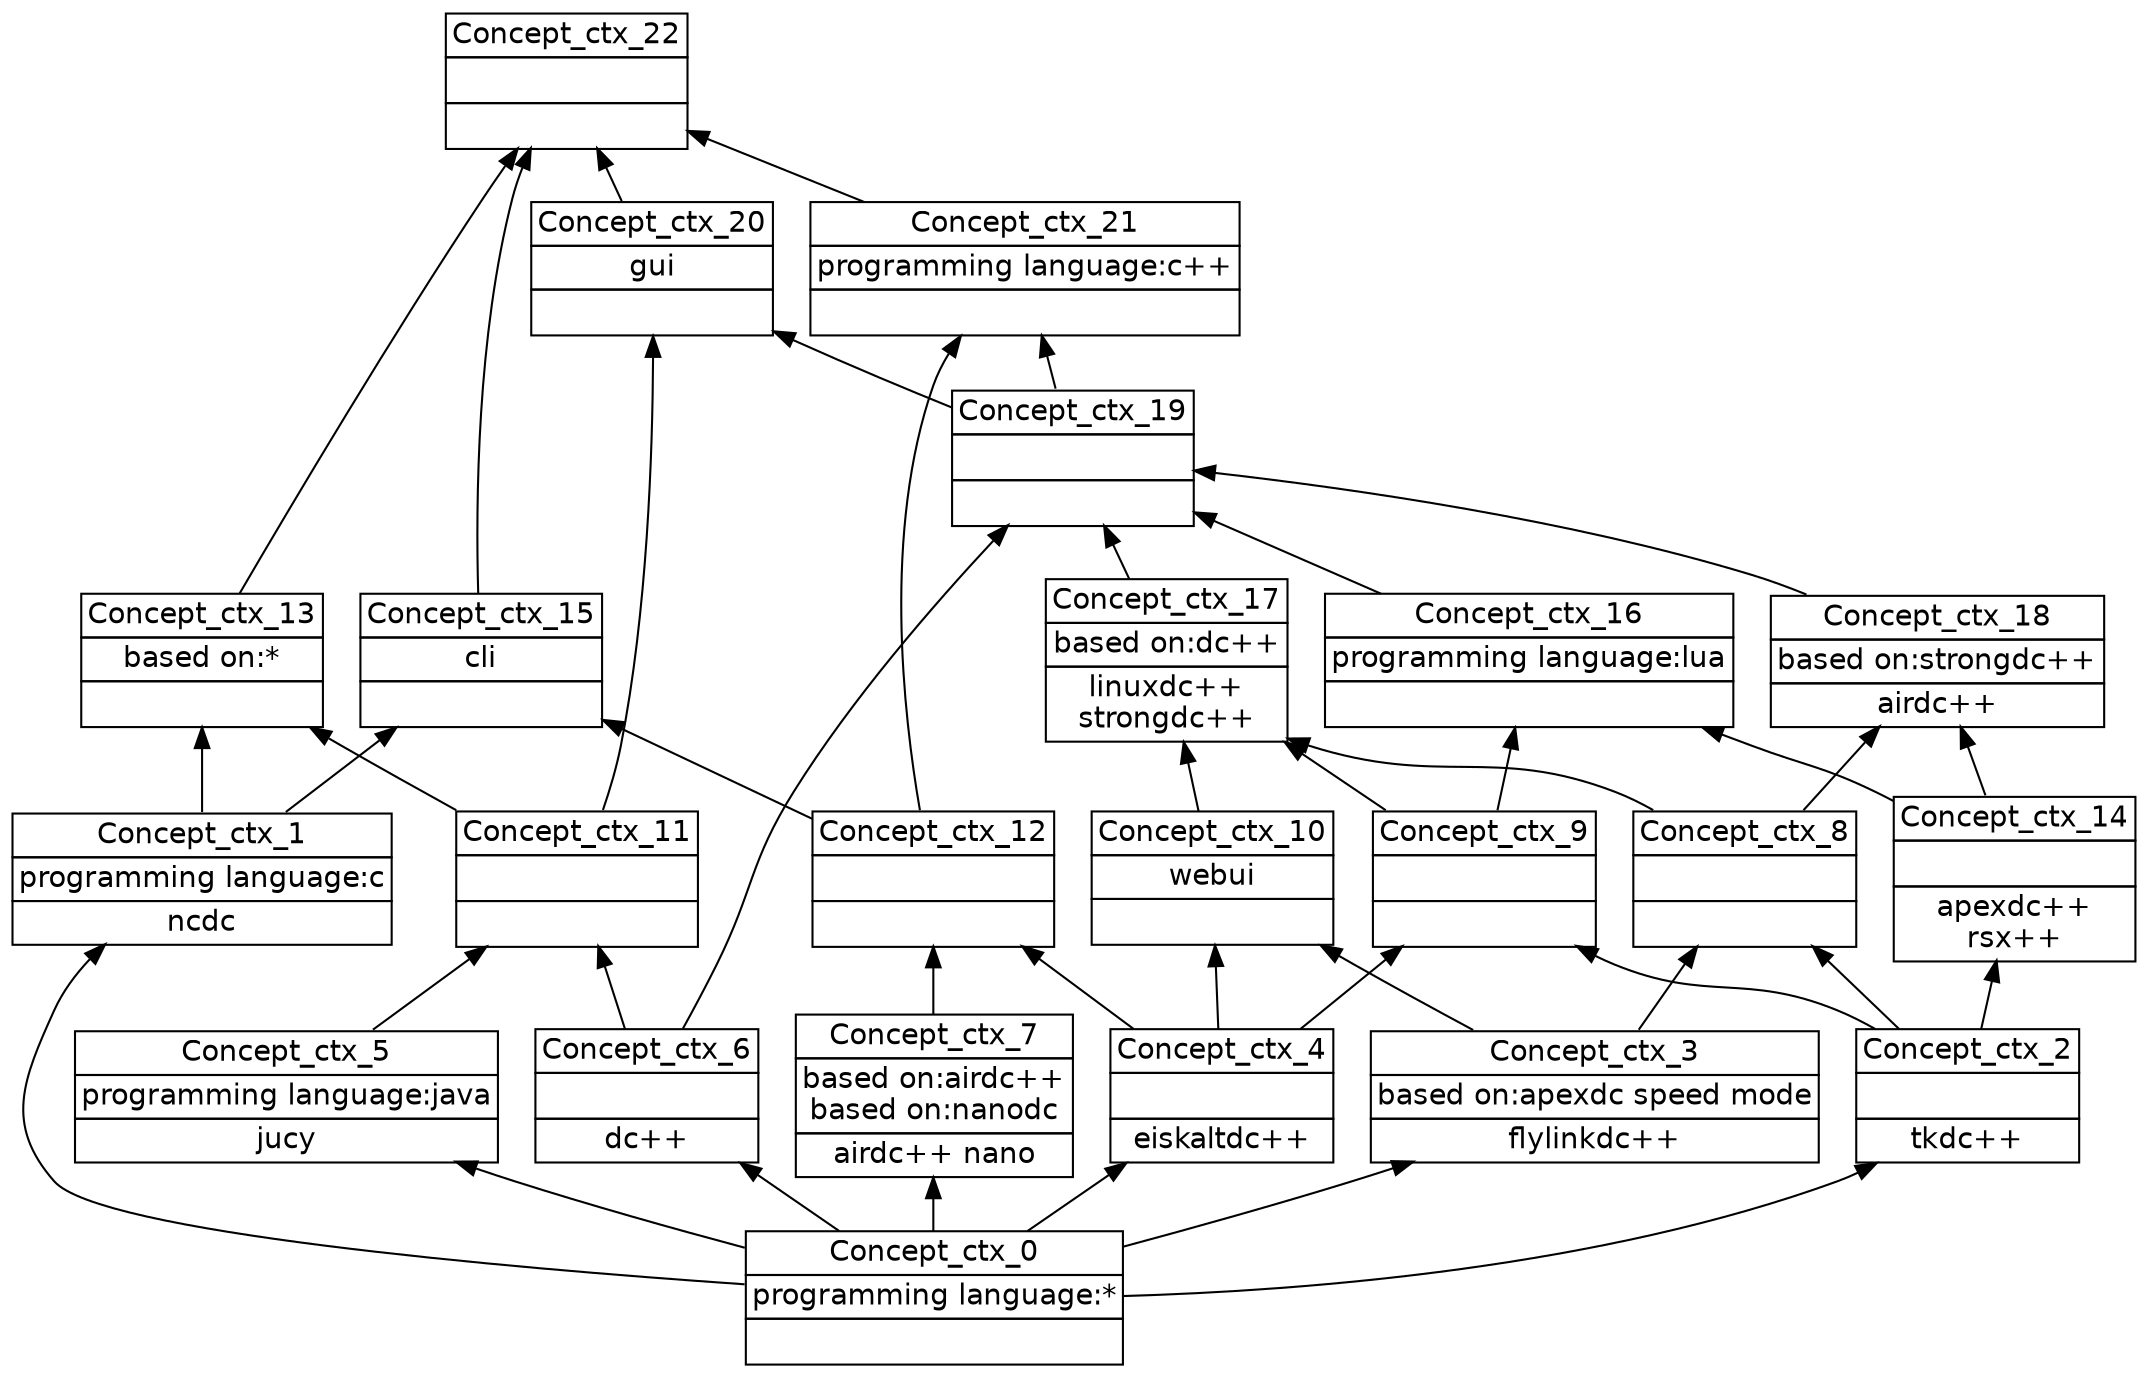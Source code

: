 digraph G { 
	rankdir=BT;
	margin=0;
	node [margin="0.03,0.03",fontname="DejaVu Sans"];
	ranksep=0.3;
	nodesep=0.2;
//graph[label="name:ctx,concept number:23,object number:12,attribute number:14"
23 [shape=none,label=<<table border="0" cellborder="1" cellspacing="0" port="p"><tr><td>Concept_ctx_22</td></tr><tr><td><br/></td></tr><tr><td><br/></td></tr></table>>];
24 [shape=none,label=<<table border="0" cellborder="1" cellspacing="0" port="p"><tr><td>Concept_ctx_20</td></tr><tr><td>gui<br/></td></tr><tr><td><br/></td></tr></table>>];
25 [shape=none,label=<<table border="0" cellborder="1" cellspacing="0" port="p"><tr><td>Concept_ctx_4</td></tr><tr><td><br/></td></tr><tr><td>eiskaltdc++<br/></td></tr></table>>];
26 [shape=none,label=<<table border="0" cellborder="1" cellspacing="0" port="p"><tr><td>Concept_ctx_15</td></tr><tr><td>cli<br/></td></tr><tr><td><br/></td></tr></table>>];
27 [shape=none,label=<<table border="0" cellborder="1" cellspacing="0" port="p"><tr><td>Concept_ctx_10</td></tr><tr><td>webui<br/></td></tr><tr><td><br/></td></tr></table>>];
28 [shape=none,label=<<table border="0" cellborder="1" cellspacing="0" port="p"><tr><td>Concept_ctx_19</td></tr><tr><td><br/></td></tr><tr><td><br/></td></tr></table>>];
29 [shape=none,label=<<table border="0" cellborder="1" cellspacing="0" port="p"><tr><td>Concept_ctx_12</td></tr><tr><td><br/></td></tr><tr><td><br/></td></tr></table>>];
30 [shape=none,label=<<table border="0" cellborder="1" cellspacing="0" port="p"><tr><td>Concept_ctx_21</td></tr><tr><td>programming language:c++<br/></td></tr><tr><td><br/></td></tr></table>>];
31 [shape=none,label=<<table border="0" cellborder="1" cellspacing="0" port="p"><tr><td>Concept_ctx_16</td></tr><tr><td>programming language:lua<br/></td></tr><tr><td><br/></td></tr></table>>];
32 [shape=none,label=<<table border="0" cellborder="1" cellspacing="0" port="p"><tr><td>Concept_ctx_0</td></tr><tr><td>programming language:*<br/></td></tr><tr><td><br/></td></tr></table>>];
33 [shape=none,label=<<table border="0" cellborder="1" cellspacing="0" port="p"><tr><td>Concept_ctx_5</td></tr><tr><td>programming language:java<br/></td></tr><tr><td>jucy<br/></td></tr></table>>];
34 [shape=none,label=<<table border="0" cellborder="1" cellspacing="0" port="p"><tr><td>Concept_ctx_1</td></tr><tr><td>programming language:c<br/></td></tr><tr><td>ncdc<br/></td></tr></table>>];
35 [shape=none,label=<<table border="0" cellborder="1" cellspacing="0" port="p"><tr><td>Concept_ctx_3</td></tr><tr><td>based on:apexdc speed mode<br/></td></tr><tr><td>flylinkdc++<br/></td></tr></table>>];
36 [shape=none,label=<<table border="0" cellborder="1" cellspacing="0" port="p"><tr><td>Concept_ctx_14</td></tr><tr><td><br/></td></tr><tr><td>apexdc++<br/>rsx++<br/></td></tr></table>>];
37 [shape=none,label=<<table border="0" cellborder="1" cellspacing="0" port="p"><tr><td>Concept_ctx_18</td></tr><tr><td>based on:strongdc++<br/></td></tr><tr><td>airdc++<br/></td></tr></table>>];
38 [shape=none,label=<<table border="0" cellborder="1" cellspacing="0" port="p"><tr><td>Concept_ctx_7</td></tr><tr><td>based on:airdc++<br/>based on:nanodc<br/></td></tr><tr><td>airdc++ nano<br/></td></tr></table>>];
39 [shape=none,label=<<table border="0" cellborder="1" cellspacing="0" port="p"><tr><td>Concept_ctx_6</td></tr><tr><td><br/></td></tr><tr><td>dc++<br/></td></tr></table>>];
40 [shape=none,label=<<table border="0" cellborder="1" cellspacing="0" port="p"><tr><td>Concept_ctx_11</td></tr><tr><td><br/></td></tr><tr><td><br/></td></tr></table>>];
41 [shape=none,label=<<table border="0" cellborder="1" cellspacing="0" port="p"><tr><td>Concept_ctx_13</td></tr><tr><td>based on:*<br/></td></tr><tr><td><br/></td></tr></table>>];
42 [shape=none,label=<<table border="0" cellborder="1" cellspacing="0" port="p"><tr><td>Concept_ctx_2</td></tr><tr><td><br/></td></tr><tr><td>tkdc++<br/></td></tr></table>>];
43 [shape=none,label=<<table border="0" cellborder="1" cellspacing="0" port="p"><tr><td>Concept_ctx_8</td></tr><tr><td><br/></td></tr><tr><td><br/></td></tr></table>>];
44 [shape=none,label=<<table border="0" cellborder="1" cellspacing="0" port="p"><tr><td>Concept_ctx_9</td></tr><tr><td><br/></td></tr><tr><td><br/></td></tr></table>>];
45 [shape=none,label=<<table border="0" cellborder="1" cellspacing="0" port="p"><tr><td>Concept_ctx_17</td></tr><tr><td>based on:dc++<br/></td></tr><tr><td>linuxdc++<br/>strongdc++<br/></td></tr></table>>];
	24:p -> 23:p
	26:p -> 23:p
	41:p -> 23:p
	30:p -> 23:p
	28:p -> 24:p
	40:p -> 24:p
	32:p -> 25:p
	29:p -> 26:p
	34:p -> 26:p
	25:p -> 27:p
	35:p -> 27:p
	37:p -> 28:p
	39:p -> 28:p
	45:p -> 28:p
	31:p -> 28:p
	38:p -> 29:p
	25:p -> 29:p
	28:p -> 30:p
	29:p -> 30:p
	36:p -> 31:p
	44:p -> 31:p
	32:p -> 33:p
	32:p -> 34:p
	32:p -> 35:p
	42:p -> 36:p
	36:p -> 37:p
	43:p -> 37:p
	32:p -> 38:p
	32:p -> 39:p
	39:p -> 40:p
	33:p -> 40:p
	40:p -> 41:p
	34:p -> 41:p
	32:p -> 42:p
	35:p -> 43:p
	42:p -> 43:p
	25:p -> 44:p
	42:p -> 44:p
	43:p -> 45:p
	27:p -> 45:p
	44:p -> 45:p
}